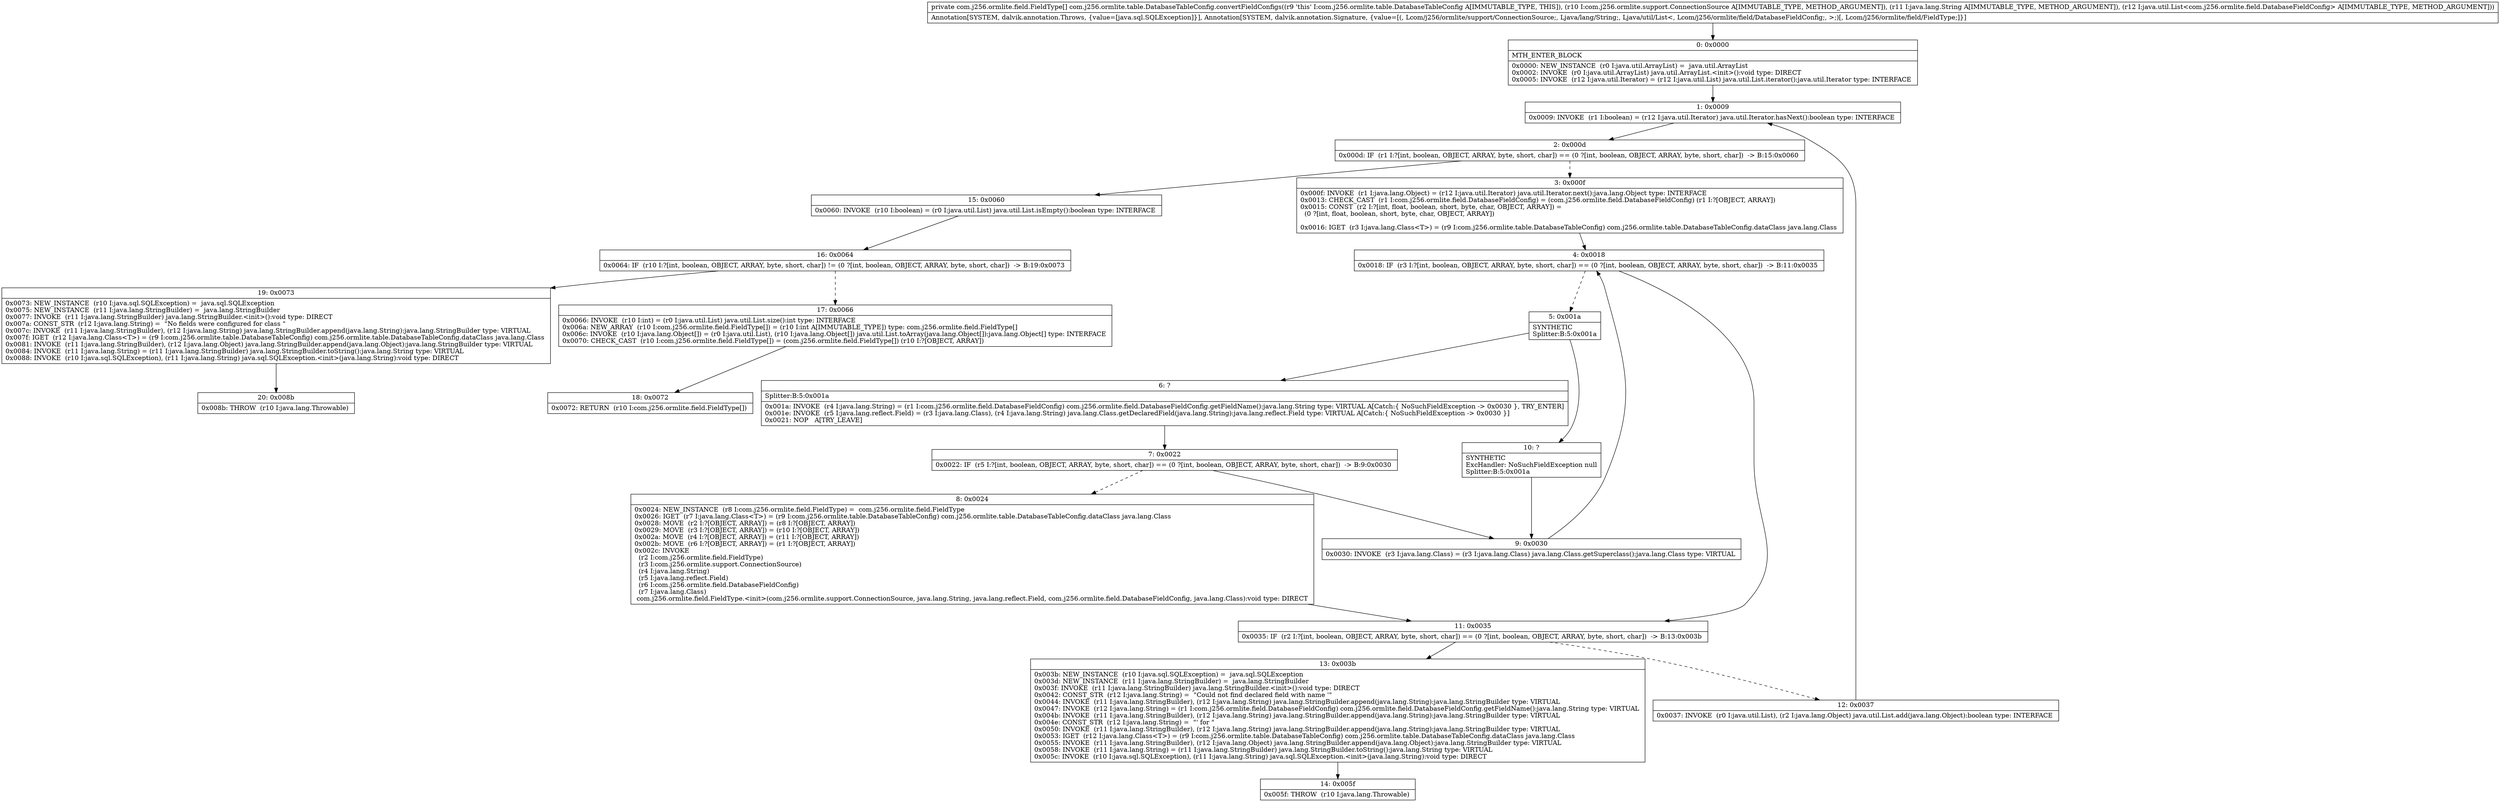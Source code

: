 digraph "CFG forcom.j256.ormlite.table.DatabaseTableConfig.convertFieldConfigs(Lcom\/j256\/ormlite\/support\/ConnectionSource;Ljava\/lang\/String;Ljava\/util\/List;)[Lcom\/j256\/ormlite\/field\/FieldType;" {
Node_0 [shape=record,label="{0\:\ 0x0000|MTH_ENTER_BLOCK\l|0x0000: NEW_INSTANCE  (r0 I:java.util.ArrayList) =  java.util.ArrayList \l0x0002: INVOKE  (r0 I:java.util.ArrayList) java.util.ArrayList.\<init\>():void type: DIRECT \l0x0005: INVOKE  (r12 I:java.util.Iterator) = (r12 I:java.util.List) java.util.List.iterator():java.util.Iterator type: INTERFACE \l}"];
Node_1 [shape=record,label="{1\:\ 0x0009|0x0009: INVOKE  (r1 I:boolean) = (r12 I:java.util.Iterator) java.util.Iterator.hasNext():boolean type: INTERFACE \l}"];
Node_2 [shape=record,label="{2\:\ 0x000d|0x000d: IF  (r1 I:?[int, boolean, OBJECT, ARRAY, byte, short, char]) == (0 ?[int, boolean, OBJECT, ARRAY, byte, short, char])  \-\> B:15:0x0060 \l}"];
Node_3 [shape=record,label="{3\:\ 0x000f|0x000f: INVOKE  (r1 I:java.lang.Object) = (r12 I:java.util.Iterator) java.util.Iterator.next():java.lang.Object type: INTERFACE \l0x0013: CHECK_CAST  (r1 I:com.j256.ormlite.field.DatabaseFieldConfig) = (com.j256.ormlite.field.DatabaseFieldConfig) (r1 I:?[OBJECT, ARRAY]) \l0x0015: CONST  (r2 I:?[int, float, boolean, short, byte, char, OBJECT, ARRAY]) = \l  (0 ?[int, float, boolean, short, byte, char, OBJECT, ARRAY])\l \l0x0016: IGET  (r3 I:java.lang.Class\<T\>) = (r9 I:com.j256.ormlite.table.DatabaseTableConfig) com.j256.ormlite.table.DatabaseTableConfig.dataClass java.lang.Class \l}"];
Node_4 [shape=record,label="{4\:\ 0x0018|0x0018: IF  (r3 I:?[int, boolean, OBJECT, ARRAY, byte, short, char]) == (0 ?[int, boolean, OBJECT, ARRAY, byte, short, char])  \-\> B:11:0x0035 \l}"];
Node_5 [shape=record,label="{5\:\ 0x001a|SYNTHETIC\lSplitter:B:5:0x001a\l}"];
Node_6 [shape=record,label="{6\:\ ?|Splitter:B:5:0x001a\l|0x001a: INVOKE  (r4 I:java.lang.String) = (r1 I:com.j256.ormlite.field.DatabaseFieldConfig) com.j256.ormlite.field.DatabaseFieldConfig.getFieldName():java.lang.String type: VIRTUAL A[Catch:\{ NoSuchFieldException \-\> 0x0030 \}, TRY_ENTER]\l0x001e: INVOKE  (r5 I:java.lang.reflect.Field) = (r3 I:java.lang.Class), (r4 I:java.lang.String) java.lang.Class.getDeclaredField(java.lang.String):java.lang.reflect.Field type: VIRTUAL A[Catch:\{ NoSuchFieldException \-\> 0x0030 \}]\l0x0021: NOP   A[TRY_LEAVE]\l}"];
Node_7 [shape=record,label="{7\:\ 0x0022|0x0022: IF  (r5 I:?[int, boolean, OBJECT, ARRAY, byte, short, char]) == (0 ?[int, boolean, OBJECT, ARRAY, byte, short, char])  \-\> B:9:0x0030 \l}"];
Node_8 [shape=record,label="{8\:\ 0x0024|0x0024: NEW_INSTANCE  (r8 I:com.j256.ormlite.field.FieldType) =  com.j256.ormlite.field.FieldType \l0x0026: IGET  (r7 I:java.lang.Class\<T\>) = (r9 I:com.j256.ormlite.table.DatabaseTableConfig) com.j256.ormlite.table.DatabaseTableConfig.dataClass java.lang.Class \l0x0028: MOVE  (r2 I:?[OBJECT, ARRAY]) = (r8 I:?[OBJECT, ARRAY]) \l0x0029: MOVE  (r3 I:?[OBJECT, ARRAY]) = (r10 I:?[OBJECT, ARRAY]) \l0x002a: MOVE  (r4 I:?[OBJECT, ARRAY]) = (r11 I:?[OBJECT, ARRAY]) \l0x002b: MOVE  (r6 I:?[OBJECT, ARRAY]) = (r1 I:?[OBJECT, ARRAY]) \l0x002c: INVOKE  \l  (r2 I:com.j256.ormlite.field.FieldType)\l  (r3 I:com.j256.ormlite.support.ConnectionSource)\l  (r4 I:java.lang.String)\l  (r5 I:java.lang.reflect.Field)\l  (r6 I:com.j256.ormlite.field.DatabaseFieldConfig)\l  (r7 I:java.lang.Class)\l com.j256.ormlite.field.FieldType.\<init\>(com.j256.ormlite.support.ConnectionSource, java.lang.String, java.lang.reflect.Field, com.j256.ormlite.field.DatabaseFieldConfig, java.lang.Class):void type: DIRECT \l}"];
Node_9 [shape=record,label="{9\:\ 0x0030|0x0030: INVOKE  (r3 I:java.lang.Class) = (r3 I:java.lang.Class) java.lang.Class.getSuperclass():java.lang.Class type: VIRTUAL \l}"];
Node_10 [shape=record,label="{10\:\ ?|SYNTHETIC\lExcHandler: NoSuchFieldException null\lSplitter:B:5:0x001a\l}"];
Node_11 [shape=record,label="{11\:\ 0x0035|0x0035: IF  (r2 I:?[int, boolean, OBJECT, ARRAY, byte, short, char]) == (0 ?[int, boolean, OBJECT, ARRAY, byte, short, char])  \-\> B:13:0x003b \l}"];
Node_12 [shape=record,label="{12\:\ 0x0037|0x0037: INVOKE  (r0 I:java.util.List), (r2 I:java.lang.Object) java.util.List.add(java.lang.Object):boolean type: INTERFACE \l}"];
Node_13 [shape=record,label="{13\:\ 0x003b|0x003b: NEW_INSTANCE  (r10 I:java.sql.SQLException) =  java.sql.SQLException \l0x003d: NEW_INSTANCE  (r11 I:java.lang.StringBuilder) =  java.lang.StringBuilder \l0x003f: INVOKE  (r11 I:java.lang.StringBuilder) java.lang.StringBuilder.\<init\>():void type: DIRECT \l0x0042: CONST_STR  (r12 I:java.lang.String) =  \"Could not find declared field with name '\" \l0x0044: INVOKE  (r11 I:java.lang.StringBuilder), (r12 I:java.lang.String) java.lang.StringBuilder.append(java.lang.String):java.lang.StringBuilder type: VIRTUAL \l0x0047: INVOKE  (r12 I:java.lang.String) = (r1 I:com.j256.ormlite.field.DatabaseFieldConfig) com.j256.ormlite.field.DatabaseFieldConfig.getFieldName():java.lang.String type: VIRTUAL \l0x004b: INVOKE  (r11 I:java.lang.StringBuilder), (r12 I:java.lang.String) java.lang.StringBuilder.append(java.lang.String):java.lang.StringBuilder type: VIRTUAL \l0x004e: CONST_STR  (r12 I:java.lang.String) =  \"' for \" \l0x0050: INVOKE  (r11 I:java.lang.StringBuilder), (r12 I:java.lang.String) java.lang.StringBuilder.append(java.lang.String):java.lang.StringBuilder type: VIRTUAL \l0x0053: IGET  (r12 I:java.lang.Class\<T\>) = (r9 I:com.j256.ormlite.table.DatabaseTableConfig) com.j256.ormlite.table.DatabaseTableConfig.dataClass java.lang.Class \l0x0055: INVOKE  (r11 I:java.lang.StringBuilder), (r12 I:java.lang.Object) java.lang.StringBuilder.append(java.lang.Object):java.lang.StringBuilder type: VIRTUAL \l0x0058: INVOKE  (r11 I:java.lang.String) = (r11 I:java.lang.StringBuilder) java.lang.StringBuilder.toString():java.lang.String type: VIRTUAL \l0x005c: INVOKE  (r10 I:java.sql.SQLException), (r11 I:java.lang.String) java.sql.SQLException.\<init\>(java.lang.String):void type: DIRECT \l}"];
Node_14 [shape=record,label="{14\:\ 0x005f|0x005f: THROW  (r10 I:java.lang.Throwable) \l}"];
Node_15 [shape=record,label="{15\:\ 0x0060|0x0060: INVOKE  (r10 I:boolean) = (r0 I:java.util.List) java.util.List.isEmpty():boolean type: INTERFACE \l}"];
Node_16 [shape=record,label="{16\:\ 0x0064|0x0064: IF  (r10 I:?[int, boolean, OBJECT, ARRAY, byte, short, char]) != (0 ?[int, boolean, OBJECT, ARRAY, byte, short, char])  \-\> B:19:0x0073 \l}"];
Node_17 [shape=record,label="{17\:\ 0x0066|0x0066: INVOKE  (r10 I:int) = (r0 I:java.util.List) java.util.List.size():int type: INTERFACE \l0x006a: NEW_ARRAY  (r10 I:com.j256.ormlite.field.FieldType[]) = (r10 I:int A[IMMUTABLE_TYPE]) type: com.j256.ormlite.field.FieldType[] \l0x006c: INVOKE  (r10 I:java.lang.Object[]) = (r0 I:java.util.List), (r10 I:java.lang.Object[]) java.util.List.toArray(java.lang.Object[]):java.lang.Object[] type: INTERFACE \l0x0070: CHECK_CAST  (r10 I:com.j256.ormlite.field.FieldType[]) = (com.j256.ormlite.field.FieldType[]) (r10 I:?[OBJECT, ARRAY]) \l}"];
Node_18 [shape=record,label="{18\:\ 0x0072|0x0072: RETURN  (r10 I:com.j256.ormlite.field.FieldType[]) \l}"];
Node_19 [shape=record,label="{19\:\ 0x0073|0x0073: NEW_INSTANCE  (r10 I:java.sql.SQLException) =  java.sql.SQLException \l0x0075: NEW_INSTANCE  (r11 I:java.lang.StringBuilder) =  java.lang.StringBuilder \l0x0077: INVOKE  (r11 I:java.lang.StringBuilder) java.lang.StringBuilder.\<init\>():void type: DIRECT \l0x007a: CONST_STR  (r12 I:java.lang.String) =  \"No fields were configured for class \" \l0x007c: INVOKE  (r11 I:java.lang.StringBuilder), (r12 I:java.lang.String) java.lang.StringBuilder.append(java.lang.String):java.lang.StringBuilder type: VIRTUAL \l0x007f: IGET  (r12 I:java.lang.Class\<T\>) = (r9 I:com.j256.ormlite.table.DatabaseTableConfig) com.j256.ormlite.table.DatabaseTableConfig.dataClass java.lang.Class \l0x0081: INVOKE  (r11 I:java.lang.StringBuilder), (r12 I:java.lang.Object) java.lang.StringBuilder.append(java.lang.Object):java.lang.StringBuilder type: VIRTUAL \l0x0084: INVOKE  (r11 I:java.lang.String) = (r11 I:java.lang.StringBuilder) java.lang.StringBuilder.toString():java.lang.String type: VIRTUAL \l0x0088: INVOKE  (r10 I:java.sql.SQLException), (r11 I:java.lang.String) java.sql.SQLException.\<init\>(java.lang.String):void type: DIRECT \l}"];
Node_20 [shape=record,label="{20\:\ 0x008b|0x008b: THROW  (r10 I:java.lang.Throwable) \l}"];
MethodNode[shape=record,label="{private com.j256.ormlite.field.FieldType[] com.j256.ormlite.table.DatabaseTableConfig.convertFieldConfigs((r9 'this' I:com.j256.ormlite.table.DatabaseTableConfig A[IMMUTABLE_TYPE, THIS]), (r10 I:com.j256.ormlite.support.ConnectionSource A[IMMUTABLE_TYPE, METHOD_ARGUMENT]), (r11 I:java.lang.String A[IMMUTABLE_TYPE, METHOD_ARGUMENT]), (r12 I:java.util.List\<com.j256.ormlite.field.DatabaseFieldConfig\> A[IMMUTABLE_TYPE, METHOD_ARGUMENT]))  | Annotation[SYSTEM, dalvik.annotation.Throws, \{value=[java.sql.SQLException]\}], Annotation[SYSTEM, dalvik.annotation.Signature, \{value=[(, Lcom\/j256\/ormlite\/support\/ConnectionSource;, Ljava\/lang\/String;, Ljava\/util\/List\<, Lcom\/j256\/ormlite\/field\/DatabaseFieldConfig;, \>;)[, Lcom\/j256\/ormlite\/field\/FieldType;]\}]\l}"];
MethodNode -> Node_0;
Node_0 -> Node_1;
Node_1 -> Node_2;
Node_2 -> Node_3[style=dashed];
Node_2 -> Node_15;
Node_3 -> Node_4;
Node_4 -> Node_5[style=dashed];
Node_4 -> Node_11;
Node_5 -> Node_6;
Node_5 -> Node_10;
Node_6 -> Node_7;
Node_7 -> Node_8[style=dashed];
Node_7 -> Node_9;
Node_8 -> Node_11;
Node_9 -> Node_4;
Node_10 -> Node_9;
Node_11 -> Node_12[style=dashed];
Node_11 -> Node_13;
Node_12 -> Node_1;
Node_13 -> Node_14;
Node_15 -> Node_16;
Node_16 -> Node_17[style=dashed];
Node_16 -> Node_19;
Node_17 -> Node_18;
Node_19 -> Node_20;
}

